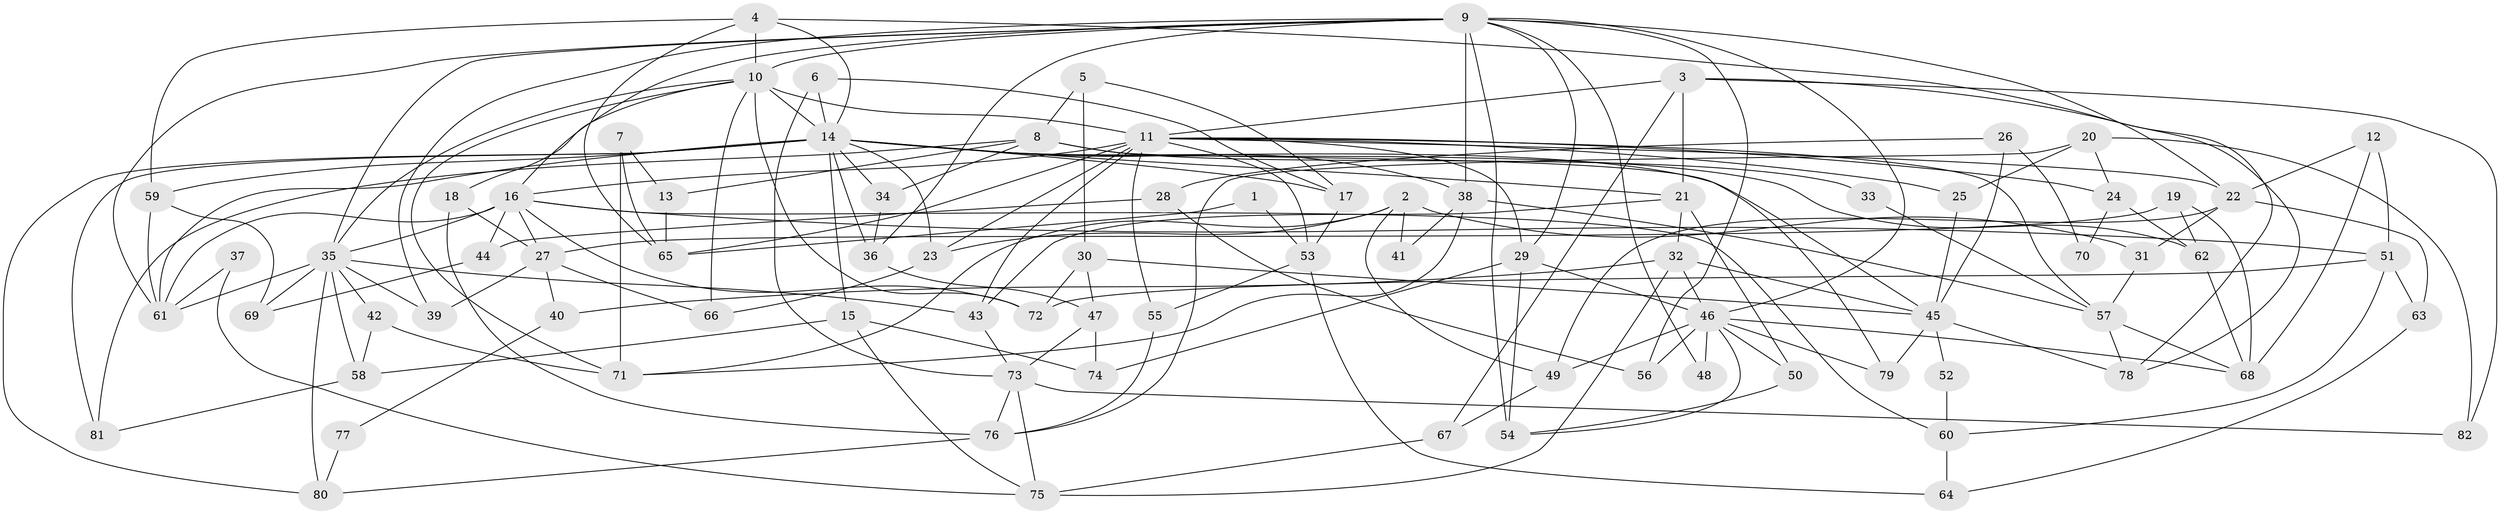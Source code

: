 // original degree distribution, {3: 0.31896551724137934, 5: 0.1896551724137931, 4: 0.27586206896551724, 6: 0.10344827586206896, 2: 0.08620689655172414, 8: 0.017241379310344827, 7: 0.008620689655172414}
// Generated by graph-tools (version 1.1) at 2025/50/03/04/25 22:50:51]
// undirected, 82 vertices, 183 edges
graph export_dot {
  node [color=gray90,style=filled];
  1;
  2;
  3;
  4;
  5;
  6;
  7;
  8;
  9;
  10;
  11;
  12;
  13;
  14;
  15;
  16;
  17;
  18;
  19;
  20;
  21;
  22;
  23;
  24;
  25;
  26;
  27;
  28;
  29;
  30;
  31;
  32;
  33;
  34;
  35;
  36;
  37;
  38;
  39;
  40;
  41;
  42;
  43;
  44;
  45;
  46;
  47;
  48;
  49;
  50;
  51;
  52;
  53;
  54;
  55;
  56;
  57;
  58;
  59;
  60;
  61;
  62;
  63;
  64;
  65;
  66;
  67;
  68;
  69;
  70;
  71;
  72;
  73;
  74;
  75;
  76;
  77;
  78;
  79;
  80;
  81;
  82;
  1 -- 53 [weight=1.0];
  1 -- 65 [weight=1.0];
  2 -- 23 [weight=1.0];
  2 -- 31 [weight=1.0];
  2 -- 41 [weight=1.0];
  2 -- 49 [weight=1.0];
  2 -- 71 [weight=1.0];
  3 -- 11 [weight=1.0];
  3 -- 21 [weight=1.0];
  3 -- 67 [weight=1.0];
  3 -- 78 [weight=1.0];
  3 -- 82 [weight=1.0];
  4 -- 10 [weight=2.0];
  4 -- 14 [weight=1.0];
  4 -- 59 [weight=1.0];
  4 -- 65 [weight=1.0];
  4 -- 78 [weight=1.0];
  5 -- 8 [weight=1.0];
  5 -- 17 [weight=1.0];
  5 -- 30 [weight=1.0];
  6 -- 14 [weight=1.0];
  6 -- 17 [weight=1.0];
  6 -- 73 [weight=1.0];
  7 -- 13 [weight=1.0];
  7 -- 65 [weight=1.0];
  7 -- 71 [weight=1.0];
  8 -- 13 [weight=1.0];
  8 -- 33 [weight=1.0];
  8 -- 34 [weight=1.0];
  8 -- 79 [weight=1.0];
  8 -- 81 [weight=1.0];
  9 -- 10 [weight=2.0];
  9 -- 16 [weight=1.0];
  9 -- 22 [weight=1.0];
  9 -- 29 [weight=1.0];
  9 -- 35 [weight=1.0];
  9 -- 36 [weight=1.0];
  9 -- 38 [weight=1.0];
  9 -- 39 [weight=1.0];
  9 -- 46 [weight=1.0];
  9 -- 48 [weight=1.0];
  9 -- 54 [weight=2.0];
  9 -- 56 [weight=1.0];
  9 -- 61 [weight=1.0];
  10 -- 11 [weight=2.0];
  10 -- 14 [weight=3.0];
  10 -- 18 [weight=1.0];
  10 -- 35 [weight=2.0];
  10 -- 66 [weight=1.0];
  10 -- 71 [weight=1.0];
  10 -- 72 [weight=1.0];
  11 -- 16 [weight=1.0];
  11 -- 22 [weight=1.0];
  11 -- 23 [weight=1.0];
  11 -- 24 [weight=1.0];
  11 -- 25 [weight=1.0];
  11 -- 29 [weight=1.0];
  11 -- 43 [weight=1.0];
  11 -- 53 [weight=1.0];
  11 -- 55 [weight=1.0];
  11 -- 57 [weight=1.0];
  11 -- 65 [weight=1.0];
  12 -- 22 [weight=1.0];
  12 -- 51 [weight=1.0];
  12 -- 68 [weight=1.0];
  13 -- 65 [weight=1.0];
  14 -- 15 [weight=1.0];
  14 -- 17 [weight=1.0];
  14 -- 21 [weight=1.0];
  14 -- 23 [weight=1.0];
  14 -- 34 [weight=1.0];
  14 -- 36 [weight=1.0];
  14 -- 38 [weight=1.0];
  14 -- 45 [weight=1.0];
  14 -- 59 [weight=1.0];
  14 -- 61 [weight=1.0];
  14 -- 62 [weight=1.0];
  14 -- 80 [weight=1.0];
  14 -- 81 [weight=1.0];
  15 -- 58 [weight=1.0];
  15 -- 74 [weight=1.0];
  15 -- 75 [weight=1.0];
  16 -- 27 [weight=1.0];
  16 -- 35 [weight=2.0];
  16 -- 44 [weight=1.0];
  16 -- 51 [weight=1.0];
  16 -- 60 [weight=1.0];
  16 -- 61 [weight=1.0];
  16 -- 72 [weight=1.0];
  17 -- 53 [weight=1.0];
  18 -- 27 [weight=1.0];
  18 -- 76 [weight=1.0];
  19 -- 27 [weight=1.0];
  19 -- 62 [weight=1.0];
  19 -- 68 [weight=1.0];
  20 -- 24 [weight=1.0];
  20 -- 25 [weight=1.0];
  20 -- 76 [weight=1.0];
  20 -- 82 [weight=1.0];
  21 -- 32 [weight=1.0];
  21 -- 43 [weight=1.0];
  21 -- 50 [weight=1.0];
  22 -- 31 [weight=1.0];
  22 -- 49 [weight=1.0];
  22 -- 63 [weight=1.0];
  23 -- 66 [weight=1.0];
  24 -- 62 [weight=1.0];
  24 -- 70 [weight=1.0];
  25 -- 45 [weight=1.0];
  26 -- 28 [weight=1.0];
  26 -- 45 [weight=1.0];
  26 -- 70 [weight=1.0];
  27 -- 39 [weight=1.0];
  27 -- 40 [weight=1.0];
  27 -- 66 [weight=1.0];
  28 -- 44 [weight=1.0];
  28 -- 56 [weight=1.0];
  29 -- 46 [weight=2.0];
  29 -- 54 [weight=1.0];
  29 -- 74 [weight=1.0];
  30 -- 45 [weight=1.0];
  30 -- 47 [weight=1.0];
  30 -- 72 [weight=1.0];
  31 -- 57 [weight=1.0];
  32 -- 40 [weight=1.0];
  32 -- 45 [weight=1.0];
  32 -- 46 [weight=1.0];
  32 -- 75 [weight=1.0];
  33 -- 57 [weight=1.0];
  34 -- 36 [weight=1.0];
  35 -- 39 [weight=1.0];
  35 -- 42 [weight=1.0];
  35 -- 43 [weight=1.0];
  35 -- 58 [weight=1.0];
  35 -- 61 [weight=1.0];
  35 -- 69 [weight=1.0];
  35 -- 80 [weight=1.0];
  36 -- 47 [weight=1.0];
  37 -- 61 [weight=1.0];
  37 -- 75 [weight=1.0];
  38 -- 41 [weight=1.0];
  38 -- 57 [weight=1.0];
  38 -- 71 [weight=1.0];
  40 -- 77 [weight=1.0];
  42 -- 58 [weight=1.0];
  42 -- 71 [weight=1.0];
  43 -- 73 [weight=1.0];
  44 -- 69 [weight=1.0];
  45 -- 52 [weight=1.0];
  45 -- 78 [weight=1.0];
  45 -- 79 [weight=1.0];
  46 -- 48 [weight=1.0];
  46 -- 49 [weight=1.0];
  46 -- 50 [weight=1.0];
  46 -- 54 [weight=1.0];
  46 -- 56 [weight=1.0];
  46 -- 68 [weight=1.0];
  46 -- 79 [weight=1.0];
  47 -- 73 [weight=1.0];
  47 -- 74 [weight=1.0];
  49 -- 67 [weight=1.0];
  50 -- 54 [weight=1.0];
  51 -- 60 [weight=1.0];
  51 -- 63 [weight=1.0];
  51 -- 72 [weight=1.0];
  52 -- 60 [weight=1.0];
  53 -- 55 [weight=1.0];
  53 -- 64 [weight=1.0];
  55 -- 76 [weight=1.0];
  57 -- 68 [weight=1.0];
  57 -- 78 [weight=1.0];
  58 -- 81 [weight=1.0];
  59 -- 61 [weight=1.0];
  59 -- 69 [weight=1.0];
  60 -- 64 [weight=1.0];
  62 -- 68 [weight=1.0];
  63 -- 64 [weight=1.0];
  67 -- 75 [weight=1.0];
  73 -- 75 [weight=1.0];
  73 -- 76 [weight=1.0];
  73 -- 82 [weight=1.0];
  76 -- 80 [weight=1.0];
  77 -- 80 [weight=1.0];
}
